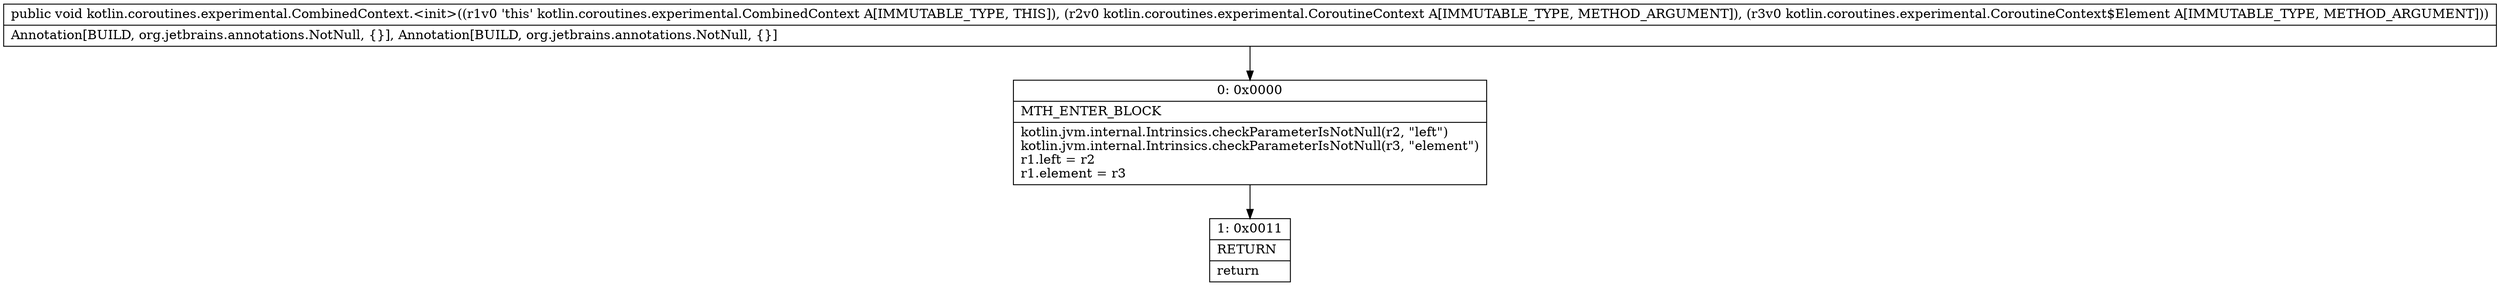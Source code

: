 digraph "CFG forkotlin.coroutines.experimental.CombinedContext.\<init\>(Lkotlin\/coroutines\/experimental\/CoroutineContext;Lkotlin\/coroutines\/experimental\/CoroutineContext$Element;)V" {
Node_0 [shape=record,label="{0\:\ 0x0000|MTH_ENTER_BLOCK\l|kotlin.jvm.internal.Intrinsics.checkParameterIsNotNull(r2, \"left\")\lkotlin.jvm.internal.Intrinsics.checkParameterIsNotNull(r3, \"element\")\lr1.left = r2\lr1.element = r3\l}"];
Node_1 [shape=record,label="{1\:\ 0x0011|RETURN\l|return\l}"];
MethodNode[shape=record,label="{public void kotlin.coroutines.experimental.CombinedContext.\<init\>((r1v0 'this' kotlin.coroutines.experimental.CombinedContext A[IMMUTABLE_TYPE, THIS]), (r2v0 kotlin.coroutines.experimental.CoroutineContext A[IMMUTABLE_TYPE, METHOD_ARGUMENT]), (r3v0 kotlin.coroutines.experimental.CoroutineContext$Element A[IMMUTABLE_TYPE, METHOD_ARGUMENT]))  | Annotation[BUILD, org.jetbrains.annotations.NotNull, \{\}], Annotation[BUILD, org.jetbrains.annotations.NotNull, \{\}]\l}"];
MethodNode -> Node_0;
Node_0 -> Node_1;
}

